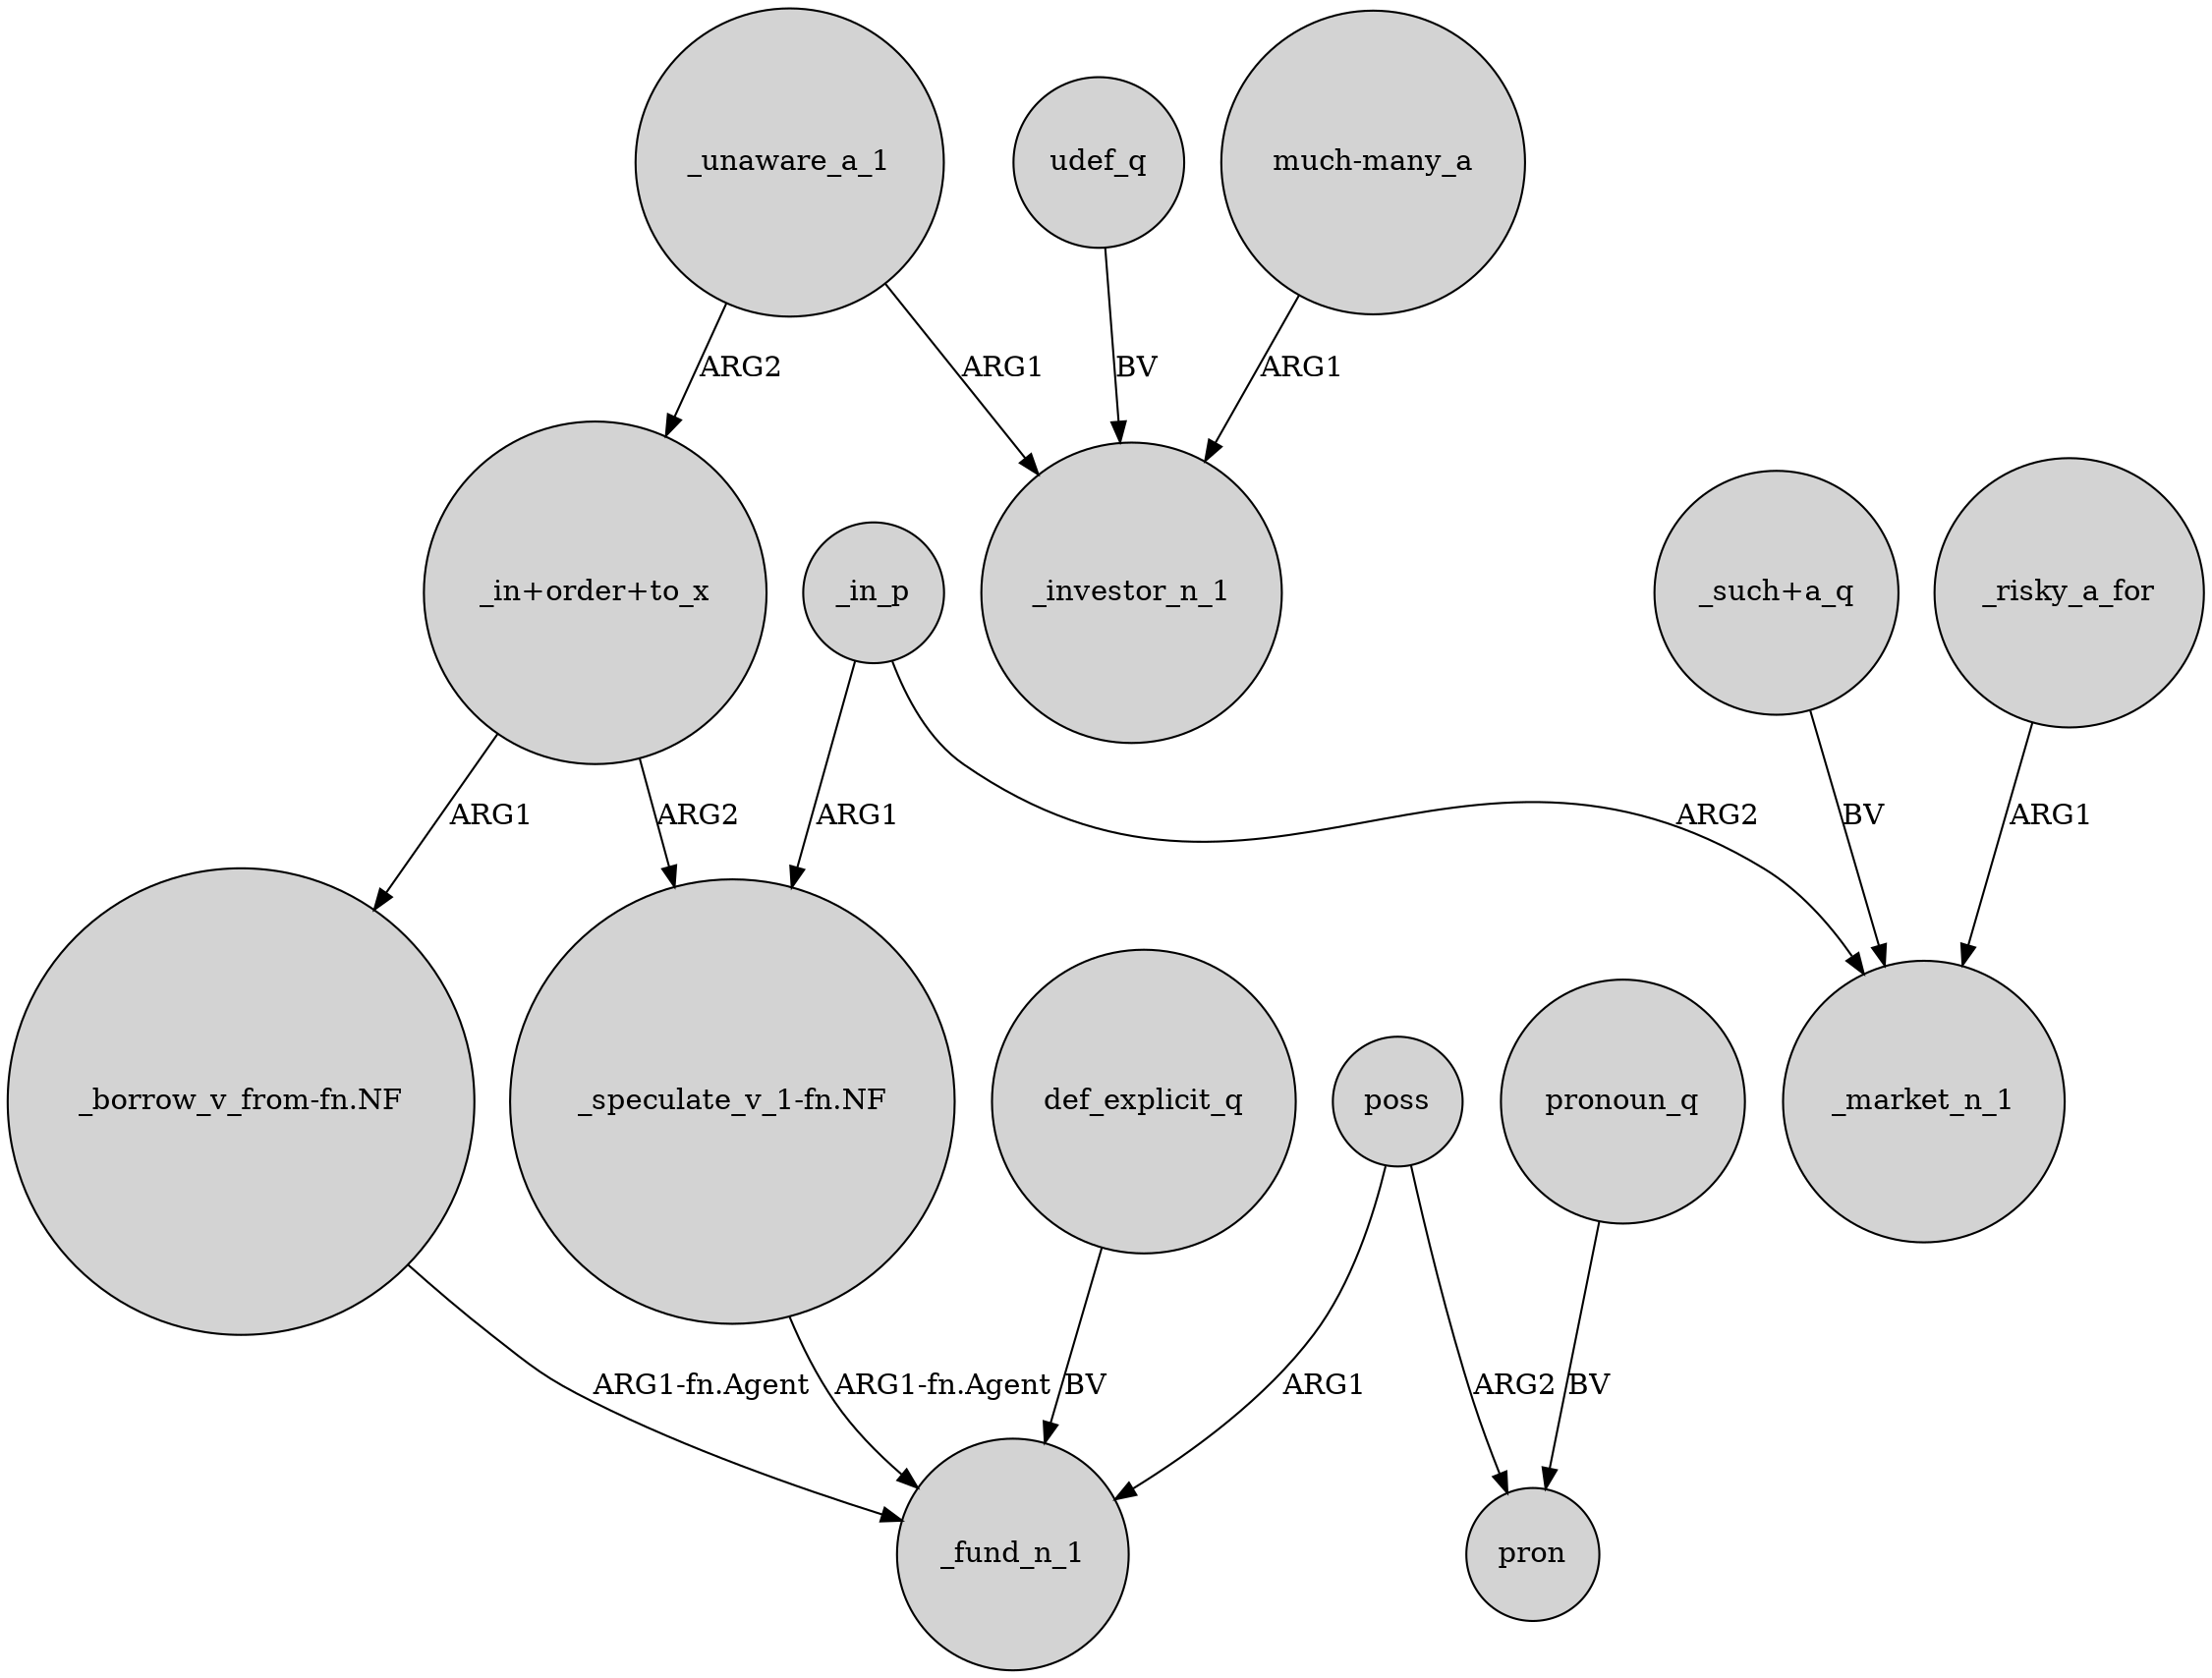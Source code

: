 digraph {
	node [shape=circle style=filled]
	_in_p -> "_speculate_v_1-fn.NF" [label=ARG1]
	"_such+a_q" -> _market_n_1 [label=BV]
	_in_p -> _market_n_1 [label=ARG2]
	"_speculate_v_1-fn.NF" -> _fund_n_1 [label="ARG1-fn.Agent"]
	poss -> pron [label=ARG2]
	pronoun_q -> pron [label=BV]
	_risky_a_for -> _market_n_1 [label=ARG1]
	udef_q -> _investor_n_1 [label=BV]
	"_borrow_v_from-fn.NF" -> _fund_n_1 [label="ARG1-fn.Agent"]
	_unaware_a_1 -> _investor_n_1 [label=ARG1]
	_unaware_a_1 -> "_in+order+to_x" [label=ARG2]
	"much-many_a" -> _investor_n_1 [label=ARG1]
	poss -> _fund_n_1 [label=ARG1]
	"_in+order+to_x" -> "_borrow_v_from-fn.NF" [label=ARG1]
	"_in+order+to_x" -> "_speculate_v_1-fn.NF" [label=ARG2]
	def_explicit_q -> _fund_n_1 [label=BV]
}

